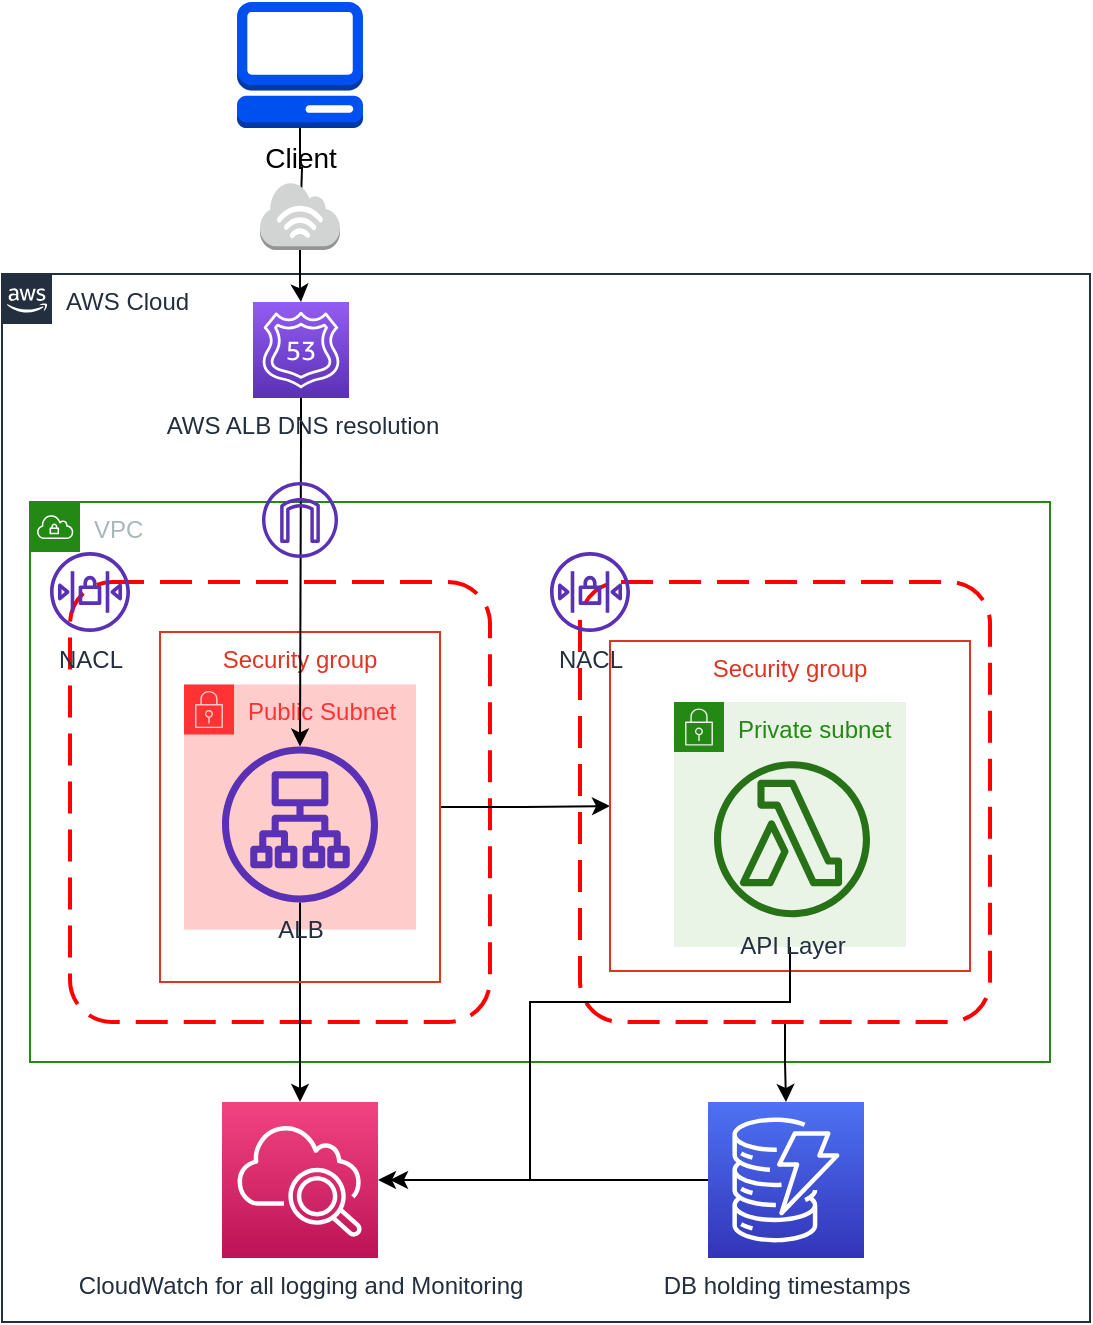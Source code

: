 <mxfile version="14.6.13" type="device"><diagram id="iQWoZWK52jr7KcuuDNyX" name="Page-1"><mxGraphModel dx="1186" dy="714" grid="1" gridSize="10" guides="1" tooltips="1" connect="1" arrows="1" fold="1" page="1" pageScale="1" pageWidth="850" pageHeight="1100" math="0" shadow="0"><root><mxCell id="0"/><mxCell id="1" parent="0"/><mxCell id="oI3rbsFnUrvZQ1bLT9YP-13" value="AWS Cloud" style="points=[[0,0],[0.25,0],[0.5,0],[0.75,0],[1,0],[1,0.25],[1,0.5],[1,0.75],[1,1],[0.75,1],[0.5,1],[0.25,1],[0,1],[0,0.75],[0,0.5],[0,0.25]];outlineConnect=0;gradientColor=none;html=1;whiteSpace=wrap;fontSize=12;fontStyle=0;shape=mxgraph.aws4.group;grIcon=mxgraph.aws4.group_aws_cloud_alt;strokeColor=#232F3E;fillColor=none;verticalAlign=top;align=left;spacingLeft=30;fontColor=#232F3E;dashed=0;shadow=0;sketch=0;" vertex="1" parent="1"><mxGeometry x="6" y="146" width="544" height="524" as="geometry"/></mxCell><mxCell id="oI3rbsFnUrvZQ1bLT9YP-3" value="&lt;font color=&quot;#ff3333&quot;&gt;Public Subnet&lt;/font&gt;" style="points=[[0,0],[0.25,0],[0.5,0],[0.75,0],[1,0],[1,0.25],[1,0.5],[1,0.75],[1,1],[0.75,1],[0.5,1],[0.25,1],[0,1],[0,0.75],[0,0.5],[0,0.25]];outlineConnect=0;gradientColor=none;html=1;whiteSpace=wrap;fontSize=12;fontStyle=0;shape=mxgraph.aws4.group;grIcon=mxgraph.aws4.group_security_group;grStroke=0;verticalAlign=top;align=left;spacingLeft=30;fontColor=#248814;dashed=0;fillColor=#FFCCCC;strokeColor=#FF3333;" vertex="1" parent="1"><mxGeometry x="97" y="351.25" width="116" height="122.5" as="geometry"/></mxCell><mxCell id="8T-zU_DdnhTXFlG41Pco-5" value="VPC" style="points=[[0,0],[0.25,0],[0.5,0],[0.75,0],[1,0],[1,0.25],[1,0.5],[1,0.75],[1,1],[0.75,1],[0.5,1],[0.25,1],[0,1],[0,0.75],[0,0.5],[0,0.25]];outlineConnect=0;gradientColor=none;html=1;whiteSpace=wrap;fontSize=12;fontStyle=0;shape=mxgraph.aws4.group;grIcon=mxgraph.aws4.group_vpc;strokeColor=#248814;fillColor=none;verticalAlign=top;align=left;spacingLeft=30;fontColor=#AAB7B8;dashed=0;" parent="1" vertex="1"><mxGeometry x="20" y="260" width="510" height="280" as="geometry"/></mxCell><mxCell id="8T-zU_DdnhTXFlG41Pco-9" value="" style="rounded=1;arcSize=10;dashed=1;strokeColor=#ff0000;fillColor=none;gradientColor=none;dashPattern=8 4;strokeWidth=2;" parent="1" vertex="1"><mxGeometry x="40" y="300" width="210" height="220" as="geometry"/></mxCell><mxCell id="oI3rbsFnUrvZQ1bLT9YP-4" style="edgeStyle=orthogonalEdgeStyle;rounded=0;orthogonalLoop=1;jettySize=auto;html=1;exitX=1;exitY=0.5;exitDx=0;exitDy=0;entryX=0;entryY=0.5;entryDx=0;entryDy=0;fontSize=12;" edge="1" parent="1" source="8T-zU_DdnhTXFlG41Pco-39" target="8T-zU_DdnhTXFlG41Pco-4"><mxGeometry relative="1" as="geometry"/></mxCell><mxCell id="oI3rbsFnUrvZQ1bLT9YP-8" style="edgeStyle=orthogonalEdgeStyle;rounded=0;orthogonalLoop=1;jettySize=auto;html=1;entryX=0.5;entryY=0;entryDx=0;entryDy=0;entryPerimeter=0;fontSize=12;" edge="1" parent="1" source="8T-zU_DdnhTXFlG41Pco-2" target="oI3rbsFnUrvZQ1bLT9YP-7"><mxGeometry relative="1" as="geometry"/></mxCell><mxCell id="8T-zU_DdnhTXFlG41Pco-39" value="Security group" style="fillColor=none;strokeColor=#DD3522;verticalAlign=top;fontStyle=0;fontColor=#DD3522;" parent="1" vertex="1"><mxGeometry x="85" y="325" width="140" height="175" as="geometry"/></mxCell><mxCell id="oI3rbsFnUrvZQ1bLT9YP-6" style="edgeStyle=orthogonalEdgeStyle;rounded=0;orthogonalLoop=1;jettySize=auto;html=1;fontSize=12;" edge="1" parent="1" source="oI3rbsFnUrvZQ1bLT9YP-2" target="8T-zU_DdnhTXFlG41Pco-10"><mxGeometry relative="1" as="geometry"/></mxCell><mxCell id="oI3rbsFnUrvZQ1bLT9YP-2" value="" style="rounded=1;arcSize=10;dashed=1;strokeColor=#ff0000;fillColor=none;gradientColor=none;dashPattern=8 4;strokeWidth=2;" vertex="1" parent="1"><mxGeometry x="295" y="300" width="205" height="220" as="geometry"/></mxCell><mxCell id="8T-zU_DdnhTXFlG41Pco-4" value="Security group" style="fillColor=none;strokeColor=#DD3522;verticalAlign=top;fontStyle=0;fontColor=#DD3522;" parent="1" vertex="1"><mxGeometry x="310" y="329.5" width="180" height="165" as="geometry"/></mxCell><mxCell id="oI3rbsFnUrvZQ1bLT9YP-10" style="edgeStyle=orthogonalEdgeStyle;rounded=0;orthogonalLoop=1;jettySize=auto;html=1;exitX=0.5;exitY=1;exitDx=0;exitDy=0;entryX=1;entryY=0.5;entryDx=0;entryDy=0;entryPerimeter=0;fontSize=12;" edge="1" parent="1" source="8T-zU_DdnhTXFlG41Pco-7" target="oI3rbsFnUrvZQ1bLT9YP-7"><mxGeometry relative="1" as="geometry"><Array as="points"><mxPoint x="400" y="510"/><mxPoint x="270" y="510"/><mxPoint x="270" y="599"/></Array></mxGeometry></mxCell><mxCell id="8T-zU_DdnhTXFlG41Pco-7" value="Private subnet" style="points=[[0,0],[0.25,0],[0.5,0],[0.75,0],[1,0],[1,0.25],[1,0.5],[1,0.75],[1,1],[0.75,1],[0.5,1],[0.25,1],[0,1],[0,0.75],[0,0.5],[0,0.25]];outlineConnect=0;gradientColor=none;html=1;whiteSpace=wrap;fontSize=12;fontStyle=0;shape=mxgraph.aws4.group;grIcon=mxgraph.aws4.group_security_group;grStroke=0;strokeColor=#248814;fillColor=#E9F3E6;verticalAlign=top;align=left;spacingLeft=30;fontColor=#248814;dashed=0;" parent="1" vertex="1"><mxGeometry x="342" y="360" width="116" height="122.5" as="geometry"/></mxCell><mxCell id="8T-zU_DdnhTXFlG41Pco-36" style="edgeStyle=orthogonalEdgeStyle;rounded=0;orthogonalLoop=1;jettySize=auto;html=1;" parent="1" source="8T-zU_DdnhTXFlG41Pco-1" target="8T-zU_DdnhTXFlG41Pco-2" edge="1"><mxGeometry relative="1" as="geometry"><Array as="points"><mxPoint x="155" y="229"/></Array></mxGeometry></mxCell><mxCell id="8T-zU_DdnhTXFlG41Pco-1" value="AWS ALB DNS resolution" style="points=[[0,0,0],[0.25,0,0],[0.5,0,0],[0.75,0,0],[1,0,0],[0,1,0],[0.25,1,0],[0.5,1,0],[0.75,1,0],[1,1,0],[0,0.25,0],[0,0.5,0],[0,0.75,0],[1,0.25,0],[1,0.5,0],[1,0.75,0]];outlineConnect=0;fontColor=#232F3E;gradientColor=#945DF2;gradientDirection=north;fillColor=#5A30B5;strokeColor=#ffffff;dashed=0;verticalLabelPosition=bottom;verticalAlign=top;align=center;html=1;fontSize=12;fontStyle=0;aspect=fixed;shape=mxgraph.aws4.resourceIcon;resIcon=mxgraph.aws4.route_53;" parent="1" vertex="1"><mxGeometry x="131.5" y="160" width="48" height="48" as="geometry"/></mxCell><mxCell id="8T-zU_DdnhTXFlG41Pco-2" value="ALB" style="outlineConnect=0;fontColor=#232F3E;gradientColor=none;fillColor=#5A30B5;strokeColor=none;dashed=0;verticalLabelPosition=bottom;verticalAlign=top;align=center;html=1;fontSize=12;fontStyle=0;aspect=fixed;pointerEvents=1;shape=mxgraph.aws4.application_load_balancer;" parent="1" vertex="1"><mxGeometry x="116" y="382.25" width="78" height="78" as="geometry"/></mxCell><mxCell id="8T-zU_DdnhTXFlG41Pco-8" value="NACL" style="outlineConnect=0;fontColor=#232F3E;gradientColor=none;fillColor=#5A30B5;strokeColor=none;dashed=0;verticalLabelPosition=bottom;verticalAlign=top;align=center;html=1;fontSize=12;fontStyle=0;aspect=fixed;pointerEvents=1;shape=mxgraph.aws4.network_access_control_list;" parent="1" vertex="1"><mxGeometry x="30" y="285" width="40" height="40" as="geometry"/></mxCell><mxCell id="oI3rbsFnUrvZQ1bLT9YP-14" style="edgeStyle=orthogonalEdgeStyle;rounded=0;orthogonalLoop=1;jettySize=auto;html=1;fontSize=12;" edge="1" parent="1" source="8T-zU_DdnhTXFlG41Pco-10"><mxGeometry relative="1" as="geometry"><mxPoint x="200" y="599" as="targetPoint"/></mxGeometry></mxCell><mxCell id="8T-zU_DdnhTXFlG41Pco-10" value="DB holding timestamps" style="points=[[0,0,0],[0.25,0,0],[0.5,0,0],[0.75,0,0],[1,0,0],[0,1,0],[0.25,1,0],[0.5,1,0],[0.75,1,0],[1,1,0],[0,0.25,0],[0,0.5,0],[0,0.75,0],[1,0.25,0],[1,0.5,0],[1,0.75,0]];outlineConnect=0;fontColor=#232F3E;gradientColor=#4D72F3;gradientDirection=north;fillColor=#3334B9;strokeColor=#ffffff;dashed=0;verticalLabelPosition=bottom;verticalAlign=top;align=center;html=1;fontSize=12;fontStyle=0;aspect=fixed;shape=mxgraph.aws4.resourceIcon;resIcon=mxgraph.aws4.dynamodb;" parent="1" vertex="1"><mxGeometry x="359" y="560" width="78" height="78" as="geometry"/></mxCell><mxCell id="8T-zU_DdnhTXFlG41Pco-27" value="&lt;font color=&quot;#000000&quot; style=&quot;font-size: 14px&quot;&gt;Client&lt;/font&gt;" style="outlineConnect=0;dashed=0;verticalLabelPosition=bottom;verticalAlign=top;align=center;html=1;shape=mxgraph.aws3.management_console;fillColor=#0050ef;strokeColor=#001DBC;fontColor=#ffffff;" parent="1" vertex="1"><mxGeometry x="123.5" y="10" width="63" height="63" as="geometry"/></mxCell><mxCell id="8T-zU_DdnhTXFlG41Pco-42" value="API Layer" style="outlineConnect=0;fontColor=#232F3E;gradientColor=none;fillColor=#277116;strokeColor=none;dashed=0;verticalLabelPosition=bottom;verticalAlign=top;align=center;html=1;fontSize=12;fontStyle=0;aspect=fixed;pointerEvents=1;shape=mxgraph.aws4.lambda_function;" parent="1" vertex="1"><mxGeometry x="362" y="389.62" width="78" height="78" as="geometry"/></mxCell><mxCell id="oI3rbsFnUrvZQ1bLT9YP-5" value="NACL" style="outlineConnect=0;fontColor=#232F3E;gradientColor=none;fillColor=#5A30B5;strokeColor=none;dashed=0;verticalLabelPosition=bottom;verticalAlign=top;align=center;html=1;fontSize=12;fontStyle=0;aspect=fixed;pointerEvents=1;shape=mxgraph.aws4.network_access_control_list;" vertex="1" parent="1"><mxGeometry x="280" y="285" width="40" height="40" as="geometry"/></mxCell><mxCell id="oI3rbsFnUrvZQ1bLT9YP-7" value="CloudWatch for all logging and Monitoring" style="points=[[0,0,0],[0.25,0,0],[0.5,0,0],[0.75,0,0],[1,0,0],[0,1,0],[0.25,1,0],[0.5,1,0],[0.75,1,0],[1,1,0],[0,0.25,0],[0,0.5,0],[0,0.75,0],[1,0.25,0],[1,0.5,0],[1,0.75,0]];points=[[0,0,0],[0.25,0,0],[0.5,0,0],[0.75,0,0],[1,0,0],[0,1,0],[0.25,1,0],[0.5,1,0],[0.75,1,0],[1,1,0],[0,0.25,0],[0,0.5,0],[0,0.75,0],[1,0.25,0],[1,0.5,0],[1,0.75,0]];outlineConnect=0;fontColor=#232F3E;gradientColor=#F34482;gradientDirection=north;fillColor=#BC1356;strokeColor=#ffffff;dashed=0;verticalLabelPosition=bottom;verticalAlign=top;align=center;html=1;fontSize=12;fontStyle=0;aspect=fixed;shape=mxgraph.aws4.resourceIcon;resIcon=mxgraph.aws4.cloudwatch_2;shadow=0;sketch=0;" vertex="1" parent="1"><mxGeometry x="116" y="560" width="78" height="78" as="geometry"/></mxCell><mxCell id="oI3rbsFnUrvZQ1bLT9YP-11" value="" style="outlineConnect=0;fontColor=#232F3E;gradientColor=none;fillColor=#5A30B5;strokeColor=none;dashed=0;verticalLabelPosition=bottom;verticalAlign=top;align=center;html=1;fontSize=12;fontStyle=0;aspect=fixed;pointerEvents=1;shape=mxgraph.aws4.internet_gateway;shadow=0;sketch=0;" vertex="1" parent="1"><mxGeometry x="136" y="250" width="38" height="38" as="geometry"/></mxCell><mxCell id="oI3rbsFnUrvZQ1bLT9YP-16" value="" style="edgeStyle=orthogonalEdgeStyle;rounded=0;orthogonalLoop=1;jettySize=auto;html=1;fontSize=12;endArrow=none;" edge="1" parent="1" source="8T-zU_DdnhTXFlG41Pco-27"><mxGeometry relative="1" as="geometry"><mxPoint x="155" y="73" as="sourcePoint"/><mxPoint x="155.5" y="108.759" as="targetPoint"/></mxGeometry></mxCell><mxCell id="oI3rbsFnUrvZQ1bLT9YP-19" style="edgeStyle=orthogonalEdgeStyle;rounded=0;orthogonalLoop=1;jettySize=auto;html=1;fontSize=12;" edge="1" parent="1" source="oI3rbsFnUrvZQ1bLT9YP-18" target="8T-zU_DdnhTXFlG41Pco-1"><mxGeometry relative="1" as="geometry"/></mxCell><mxCell id="oI3rbsFnUrvZQ1bLT9YP-18" value="" style="outlineConnect=0;dashed=0;verticalLabelPosition=bottom;verticalAlign=top;align=center;html=1;shape=mxgraph.aws3.internet_3;fillColor=#D2D3D3;gradientColor=none;shadow=0;sketch=0;fontSize=12;strokeColor=#FF3333;" vertex="1" parent="1"><mxGeometry x="135" y="100" width="40" height="34" as="geometry"/></mxCell></root></mxGraphModel></diagram></mxfile>